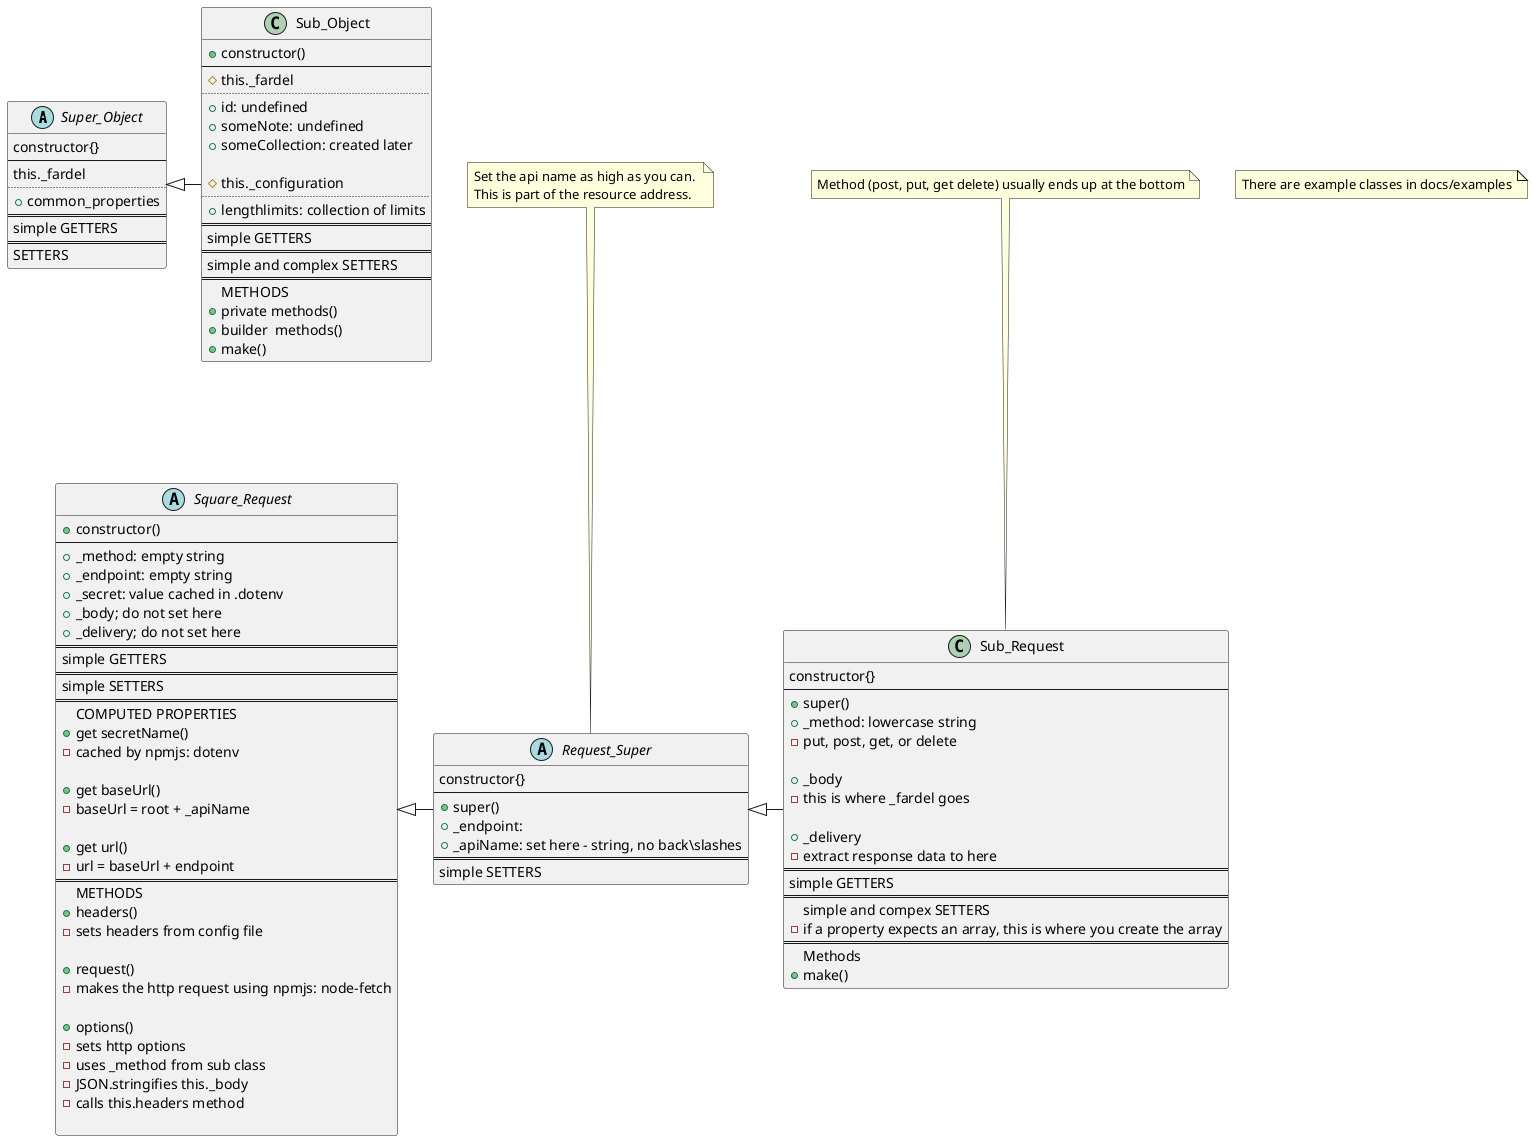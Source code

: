 @startuml
'https://plantuml.com/class-diagram'

Super_Object <|- Sub_Object

Request_Super <|-  Sub_Request
Square_Request <|-  Request_Super



note "Set the api name as high as you can. \nThis is part of the resource address." as N_api
N_api... Request_Super

note "Method (post, put, get delete) usually ends up at the bottom" as N_method
N_method... Sub_Request

note "There are example classes in docs/examples" as N_alert



together {
abstract class Super_Object {
constructor{}
--
this._fardel
..
+common_properties
==
simple GETTERS
==
SETTERS
}
class Sub_Object {
+ constructor()
--
# this._fardel
..
+id: undefined
+someNote: undefined
+someCollection: created later

# this._configuration
..
+lengthlimits: collection of limits
==
simple GETTERS
==
simple and complex SETTERS
==
METHODS
+ private methods()
+ builder  methods()
+ make()
}
}


together {
abstract class Square_Request {
+ constructor()
--
+ _method: empty string
+ _endpoint: empty string
+ _secret: value cached in .dotenv
+ _body; do not set here
+ _delivery; do not set here
==
simple GETTERS
==
simple SETTERS
==
COMPUTED PROPERTIES
+ get secretName()
- cached by npmjs: dotenv

+ get baseUrl()
-  baseUrl = root + _apiName

+ get url()
- url = baseUrl + endpoint
==
METHODS
+ headers()
- sets headers from config file

+ request()
- makes the http request using npmjs: node-fetch

+ options()
- sets http options
- uses _method from sub class
- JSON.stringifies this._body
- calls this.headers method

}
abstract class Request_Super {
constructor{}
--
+ super()
+ _endpoint:
+ _apiName: set here - string, no back\slashes
==
simple SETTERS
}
class Sub_Request{
constructor{}
--
+ super()
+ _method: lowercase string
 - put, post, get, or delete

+_body
- this is where _fardel goes

 + _delivery
 - extract response data to here
==
simple GETTERS
==
simple and compex SETTERS
- if a property expects an array, this is where you create the array
==
Methods
+make()
}
}

@enduml